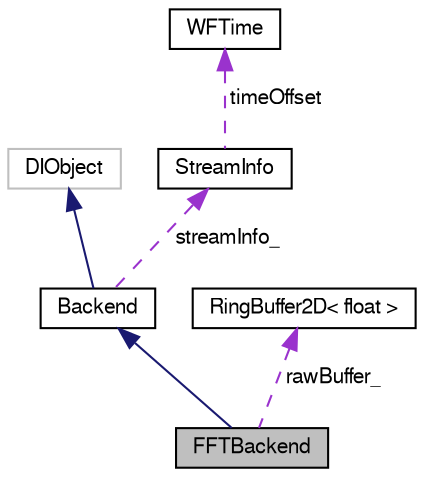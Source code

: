 digraph "FFTBackend"
{
  edge [fontname="FreeSans",fontsize="10",labelfontname="FreeSans",labelfontsize="10"];
  node [fontname="FreeSans",fontsize="10",shape=record];
  Node1 [label="FFTBackend",height=0.2,width=0.4,color="black", fillcolor="grey75", style="filled" fontcolor="black"];
  Node2 -> Node1 [dir="back",color="midnightblue",fontsize="10",style="solid",fontname="FreeSans"];
  Node2 [label="Backend",height=0.2,width=0.4,color="black", fillcolor="white", style="filled",URL="$class_backend.html",tooltip="Base class for backend that take I/Q data and process them. "];
  Node3 -> Node2 [dir="back",color="midnightblue",fontsize="10",style="solid",fontname="FreeSans"];
  Node3 [label="DIObject",height=0.2,width=0.4,color="grey75", fillcolor="white", style="filled"];
  Node4 -> Node2 [dir="back",color="darkorchid3",fontsize="10",style="dashed",label=" streamInfo_" ,fontname="FreeSans"];
  Node4 [label="StreamInfo",height=0.2,width=0.4,color="black", fillcolor="white", style="filled",URL="$struct_stream_info.html",tooltip="Basic metadata for a sample stream. "];
  Node5 -> Node4 [dir="back",color="darkorchid3",fontsize="10",style="dashed",label=" timeOffset" ,fontname="FreeSans"];
  Node5 [label="WFTime",height=0.2,width=0.4,color="black", fillcolor="white", style="filled",URL="$struct_w_f_time.html",tooltip="Represents both specific time and time interval. "];
  Node6 -> Node1 [dir="back",color="darkorchid3",fontsize="10",style="dashed",label=" rawBuffer_" ,fontname="FreeSans"];
  Node6 [label="RingBuffer2D\< float \>",height=0.2,width=0.4,color="black", fillcolor="white", style="filled",URL="$class_ring_buffer2_d.html"];
}
